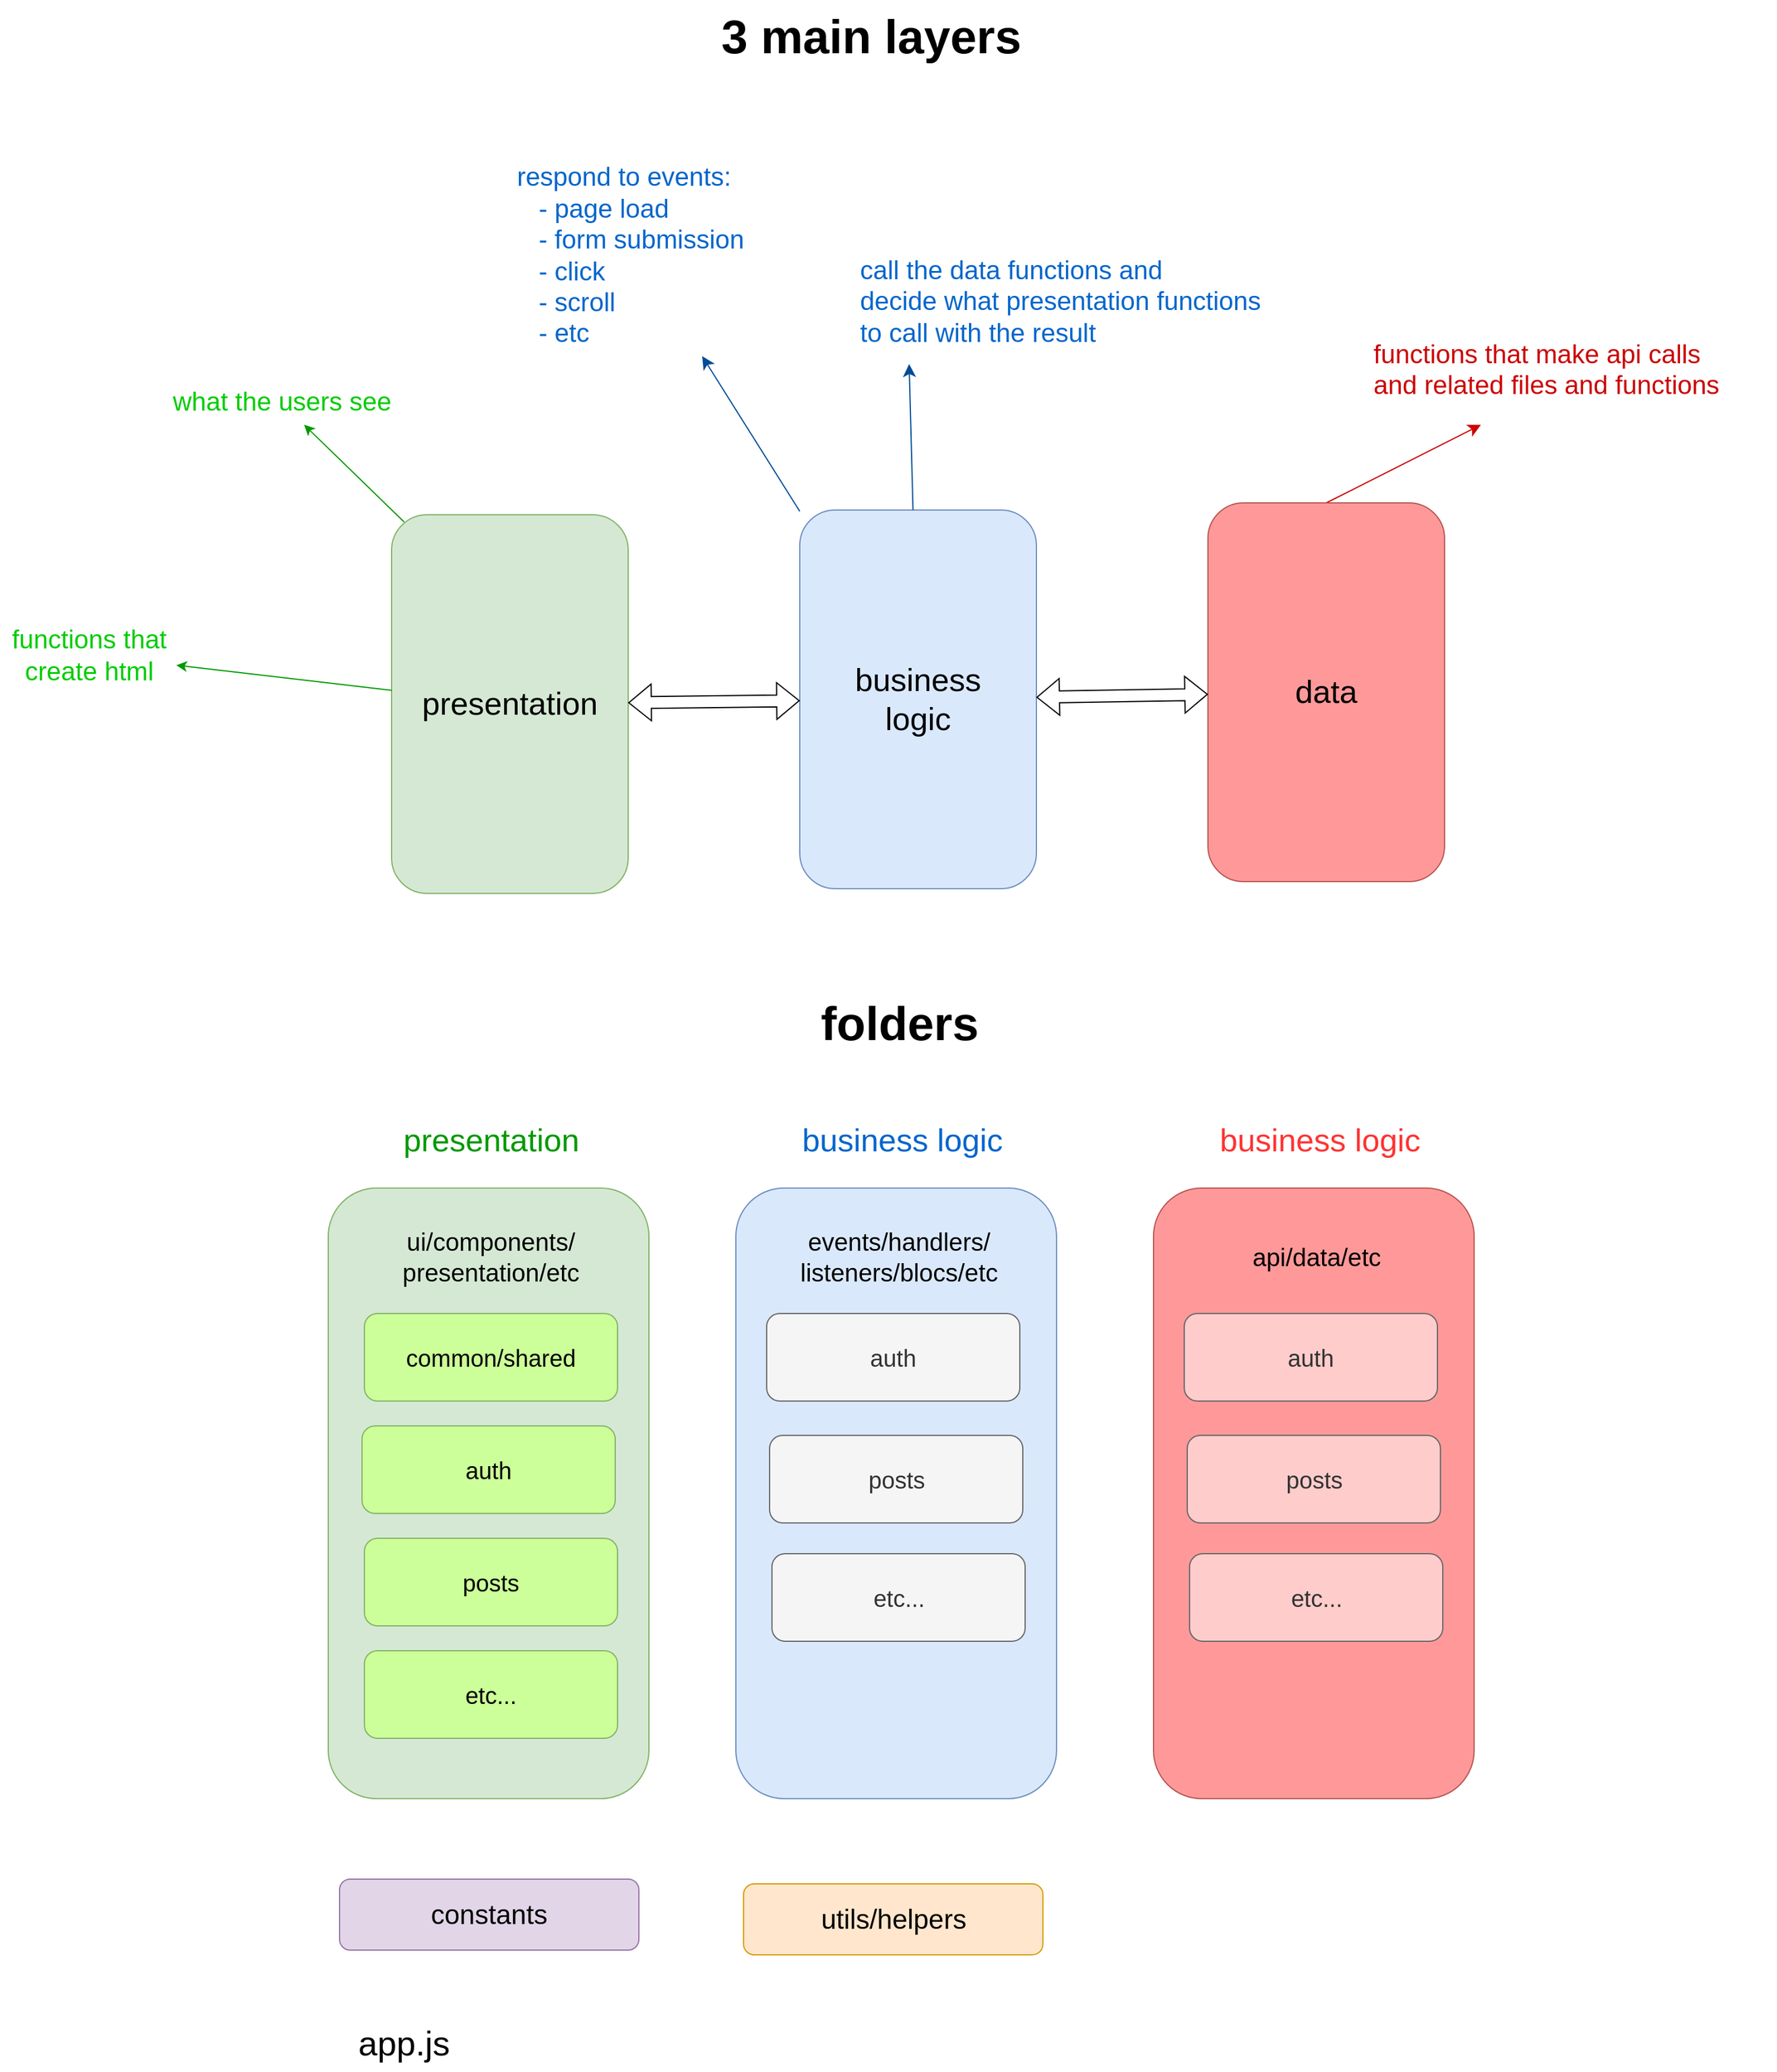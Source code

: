 <mxfile version="24.7.7">
  <diagram name="Page-1" id="APi0eyqCFSiw2neJdwSN">
    <mxGraphModel dx="2483" dy="1785" grid="0" gridSize="10" guides="1" tooltips="1" connect="1" arrows="1" fold="1" page="0" pageScale="1" pageWidth="850" pageHeight="1100" math="0" shadow="0">
      <root>
        <mxCell id="0" />
        <mxCell id="1" parent="0" />
        <mxCell id="-lqat4f-Bp46le0wW3MD-1" value="&lt;font style=&quot;font-size: 27px;&quot;&gt;presentation&lt;/font&gt;" style="rounded=1;whiteSpace=wrap;html=1;fillColor=#d5e8d4;strokeColor=#82b366;" parent="1" vertex="1">
          <mxGeometry x="-3" y="208" width="200" height="320" as="geometry" />
        </mxCell>
        <mxCell id="-lqat4f-Bp46le0wW3MD-20" style="edgeStyle=none;curved=1;rounded=0;orthogonalLoop=1;jettySize=auto;html=1;fontSize=12;startSize=8;endSize=8;fontColor=#0066CC;strokeColor=#004C99;" parent="1" source="-lqat4f-Bp46le0wW3MD-4" target="-lqat4f-Bp46le0wW3MD-18" edge="1">
          <mxGeometry relative="1" as="geometry" />
        </mxCell>
        <mxCell id="-lqat4f-Bp46le0wW3MD-4" value="&lt;font style=&quot;font-size: 27px;&quot;&gt;business&lt;/font&gt;&lt;div&gt;&lt;font style=&quot;font-size: 27px;&quot;&gt;logic&lt;/font&gt;&lt;/div&gt;" style="rounded=1;whiteSpace=wrap;html=1;fillColor=#dae8fc;strokeColor=#6c8ebf;" parent="1" vertex="1">
          <mxGeometry x="342" y="204" width="200" height="320" as="geometry" />
        </mxCell>
        <mxCell id="9-tdlVHreO2NU_-d1-oR-5" style="edgeStyle=none;curved=1;rounded=0;orthogonalLoop=1;jettySize=auto;html=1;exitX=0.5;exitY=0;exitDx=0;exitDy=0;fontSize=12;startSize=8;endSize=8;strokeColor=#CC0000;" edge="1" parent="1" source="-lqat4f-Bp46le0wW3MD-5" target="9-tdlVHreO2NU_-d1-oR-4">
          <mxGeometry relative="1" as="geometry" />
        </mxCell>
        <mxCell id="-lqat4f-Bp46le0wW3MD-5" value="&lt;font style=&quot;font-size: 27px;&quot;&gt;data&lt;/font&gt;" style="rounded=1;whiteSpace=wrap;html=1;fillColor=#FF9999;strokeColor=#b85450;" parent="1" vertex="1">
          <mxGeometry x="687" y="198" width="200" height="320" as="geometry" />
        </mxCell>
        <mxCell id="-lqat4f-Bp46le0wW3MD-6" value="" style="shape=flexArrow;endArrow=classic;startArrow=classic;html=1;rounded=0;" parent="1" source="-lqat4f-Bp46le0wW3MD-1" target="-lqat4f-Bp46le0wW3MD-4" edge="1">
          <mxGeometry width="100" height="100" relative="1" as="geometry">
            <mxPoint x="373" y="547" as="sourcePoint" />
            <mxPoint x="473" y="447" as="targetPoint" />
          </mxGeometry>
        </mxCell>
        <mxCell id="-lqat4f-Bp46le0wW3MD-8" value="" style="shape=flexArrow;endArrow=classic;startArrow=classic;html=1;rounded=0;" parent="1" source="-lqat4f-Bp46le0wW3MD-4" target="-lqat4f-Bp46le0wW3MD-5" edge="1">
          <mxGeometry width="100" height="100" relative="1" as="geometry">
            <mxPoint x="373" y="547" as="sourcePoint" />
            <mxPoint x="473" y="447" as="targetPoint" />
          </mxGeometry>
        </mxCell>
        <mxCell id="-lqat4f-Bp46le0wW3MD-10" value="&lt;font style=&quot;font-size: 22px;&quot;&gt;what the users see&lt;/font&gt;" style="text;html=1;align=center;verticalAlign=middle;resizable=0;points=[];autosize=1;strokeColor=none;fillColor=none;fontColor=#00CC00;" parent="1" vertex="1">
          <mxGeometry x="-198" y="94" width="203" height="38" as="geometry" />
        </mxCell>
        <mxCell id="-lqat4f-Bp46le0wW3MD-12" value="" style="endArrow=classic;html=1;rounded=0;exitX=0.053;exitY=0.019;exitDx=0;exitDy=0;exitPerimeter=0;fontColor=#009900;labelBackgroundColor=#009900;strokeColor=#009900;" parent="1" source="-lqat4f-Bp46le0wW3MD-1" target="-lqat4f-Bp46le0wW3MD-10" edge="1">
          <mxGeometry width="50" height="50" relative="1" as="geometry">
            <mxPoint x="-45" y="242" as="sourcePoint" />
            <mxPoint x="5" y="192" as="targetPoint" />
          </mxGeometry>
        </mxCell>
        <mxCell id="-lqat4f-Bp46le0wW3MD-13" value="&lt;font style=&quot;font-size: 22px;&quot;&gt;functions that&lt;/font&gt;&lt;div&gt;&lt;font style=&quot;font-size: 22px;&quot;&gt;create html&lt;/font&gt;&lt;/div&gt;" style="text;html=1;align=center;verticalAlign=middle;resizable=0;points=[];autosize=1;strokeColor=none;fillColor=none;fontColor=#00CC00;" parent="1" vertex="1">
          <mxGeometry x="-334" y="294" width="149" height="65" as="geometry" />
        </mxCell>
        <mxCell id="-lqat4f-Bp46le0wW3MD-15" value="" style="endArrow=classic;html=1;rounded=0;fontColor=#009900;labelBackgroundColor=#009900;strokeColor=#009900;" parent="1" source="-lqat4f-Bp46le0wW3MD-1" target="-lqat4f-Bp46le0wW3MD-13" edge="1">
          <mxGeometry width="50" height="50" relative="1" as="geometry">
            <mxPoint x="-12" y="361" as="sourcePoint" />
            <mxPoint x="-97" y="279" as="targetPoint" />
          </mxGeometry>
        </mxCell>
        <mxCell id="-lqat4f-Bp46le0wW3MD-18" value="&lt;font color=&quot;#0066cc&quot; style=&quot;font-size: 22px;&quot;&gt;respond to events:&lt;/font&gt;&lt;div style=&quot;font-size: 22px;&quot;&gt;&lt;font color=&quot;#0066cc&quot; style=&quot;font-size: 22px;&quot;&gt;&amp;nbsp; &amp;nbsp;- page load&lt;/font&gt;&lt;/div&gt;&lt;div style=&quot;font-size: 22px;&quot;&gt;&lt;font color=&quot;#0066cc&quot; style=&quot;font-size: 22px;&quot;&gt;&amp;nbsp; &amp;nbsp;- form submission&lt;/font&gt;&lt;/div&gt;&lt;div style=&quot;font-size: 22px;&quot;&gt;&lt;font color=&quot;#0066cc&quot; style=&quot;font-size: 22px;&quot;&gt;&amp;nbsp; &amp;nbsp;- click&lt;/font&gt;&lt;/div&gt;&lt;div style=&quot;font-size: 22px;&quot;&gt;&lt;font color=&quot;#0066cc&quot; style=&quot;font-size: 22px;&quot;&gt;&amp;nbsp; &amp;nbsp;- scroll&lt;/font&gt;&lt;/div&gt;&lt;div style=&quot;font-size: 22px;&quot;&gt;&lt;font color=&quot;#0066cc&quot; style=&quot;font-size: 22px;&quot;&gt;&amp;nbsp; &amp;nbsp;- etc&lt;/font&gt;&lt;/div&gt;" style="text;html=1;align=left;verticalAlign=middle;resizable=0;points=[];autosize=1;strokeColor=none;fillColor=none;fontSize=16;" parent="1" vertex="1">
          <mxGeometry x="101" y="-96" width="210" height="170" as="geometry" />
        </mxCell>
        <mxCell id="-lqat4f-Bp46le0wW3MD-21" value="&lt;font style=&quot;font-size: 40px;&quot;&gt;&lt;b&gt;3 main layers&lt;/b&gt;&lt;/font&gt;" style="text;html=1;align=center;verticalAlign=middle;resizable=0;points=[];autosize=1;strokeColor=none;fillColor=none;fontSize=16;" parent="1" vertex="1">
          <mxGeometry x="266" y="-227" width="272" height="60" as="geometry" />
        </mxCell>
        <mxCell id="9-tdlVHreO2NU_-d1-oR-2" value="&lt;font color=&quot;#0066cc&quot;&gt;&lt;span style=&quot;font-size: 22px; text-wrap: nowrap;&quot;&gt;call the data functions and&amp;nbsp;&lt;/span&gt;&lt;/font&gt;&lt;div&gt;&lt;font color=&quot;#0066cc&quot;&gt;&lt;span style=&quot;font-size: 22px; text-wrap: nowrap;&quot;&gt;decide what presentation functions&lt;/span&gt;&lt;/font&gt;&lt;/div&gt;&lt;div&gt;&lt;font color=&quot;#0066cc&quot;&gt;&lt;span style=&quot;font-size: 22px; text-wrap: nowrap;&quot;&gt;to call with the result&lt;/span&gt;&lt;/font&gt;&lt;/div&gt;" style="text;whiteSpace=wrap;html=1;" vertex="1" parent="1">
          <mxGeometry x="391" y="-18" width="342" height="95" as="geometry" />
        </mxCell>
        <mxCell id="9-tdlVHreO2NU_-d1-oR-3" style="edgeStyle=none;curved=1;rounded=0;orthogonalLoop=1;jettySize=auto;html=1;entryX=0.127;entryY=1.038;entryDx=0;entryDy=0;entryPerimeter=0;fontSize=12;startSize=8;endSize=8;strokeColor=#004C99;" edge="1" parent="1" source="-lqat4f-Bp46le0wW3MD-4" target="9-tdlVHreO2NU_-d1-oR-2">
          <mxGeometry relative="1" as="geometry" />
        </mxCell>
        <mxCell id="9-tdlVHreO2NU_-d1-oR-4" value="&lt;font color=&quot;#cc0000&quot;&gt;&lt;span style=&quot;font-size: 22px; text-wrap: nowrap;&quot;&gt;functions that make api calls&lt;br&gt;and related files and functions&lt;/span&gt;&lt;/font&gt;" style="text;whiteSpace=wrap;html=1;" vertex="1" parent="1">
          <mxGeometry x="825" y="53" width="342" height="79" as="geometry" />
        </mxCell>
        <mxCell id="9-tdlVHreO2NU_-d1-oR-6" value="&lt;font style=&quot;font-size: 40px;&quot;&gt;&lt;b&gt;folders&lt;/b&gt;&lt;/font&gt;" style="text;html=1;align=center;verticalAlign=middle;resizable=0;points=[];autosize=1;strokeColor=none;fillColor=none;fontSize=16;" vertex="1" parent="1">
          <mxGeometry x="350" y="607" width="151" height="60" as="geometry" />
        </mxCell>
        <mxCell id="9-tdlVHreO2NU_-d1-oR-7" value="" style="rounded=1;whiteSpace=wrap;html=1;fillColor=#d5e8d4;strokeColor=#82b366;" vertex="1" parent="1">
          <mxGeometry x="-56.5" y="777" width="271" height="516" as="geometry" />
        </mxCell>
        <mxCell id="9-tdlVHreO2NU_-d1-oR-8" value="&lt;span style=&quot;font-family: Helvetica; font-size: 27px; font-style: normal; font-variant-ligatures: normal; font-variant-caps: normal; font-weight: 400; letter-spacing: normal; orphans: 2; text-align: center; text-indent: 0px; text-transform: none; widows: 2; word-spacing: 0px; -webkit-text-stroke-width: 0px; white-space: normal; background-color: rgb(255, 255, 255); text-decoration-thickness: initial; text-decoration-style: initial; text-decoration-color: initial; float: none; display: inline !important;&quot;&gt;&lt;font color=&quot;#009900&quot;&gt;presentation&lt;/font&gt;&lt;/span&gt;" style="text;whiteSpace=wrap;html=1;" vertex="1" parent="1">
          <mxGeometry x="5.0" y="714.0" width="177" height="54" as="geometry" />
        </mxCell>
        <mxCell id="9-tdlVHreO2NU_-d1-oR-9" value="&lt;font style=&quot;font-size: 21px;&quot;&gt;ui/components/&lt;/font&gt;&lt;div style=&quot;font-size: 21px;&quot;&gt;&lt;font style=&quot;font-size: 21px;&quot;&gt;presentation/etc&lt;/font&gt;&lt;/div&gt;" style="text;strokeColor=none;fillColor=none;html=1;align=center;verticalAlign=middle;whiteSpace=wrap;rounded=0;fontSize=16;" vertex="1" parent="1">
          <mxGeometry x="17" y="820" width="128" height="30" as="geometry" />
        </mxCell>
        <mxCell id="9-tdlVHreO2NU_-d1-oR-11" value="&lt;font style=&quot;font-size: 20px;&quot;&gt;common/shared&lt;/font&gt;" style="rounded=1;whiteSpace=wrap;html=1;fillColor=#CCFF99;strokeColor=#82b366;" vertex="1" parent="1">
          <mxGeometry x="-26" y="883" width="214" height="74" as="geometry" />
        </mxCell>
        <mxCell id="9-tdlVHreO2NU_-d1-oR-12" value="&lt;font style=&quot;font-size: 20px;&quot;&gt;auth&lt;/font&gt;" style="rounded=1;whiteSpace=wrap;html=1;fillColor=#CCFF99;strokeColor=#82b366;" vertex="1" parent="1">
          <mxGeometry x="-28" y="978" width="214" height="74" as="geometry" />
        </mxCell>
        <mxCell id="9-tdlVHreO2NU_-d1-oR-13" value="&lt;font style=&quot;font-size: 20px;&quot;&gt;posts&lt;/font&gt;" style="rounded=1;whiteSpace=wrap;html=1;fillColor=#CCFF99;strokeColor=#82b366;" vertex="1" parent="1">
          <mxGeometry x="-26" y="1073" width="214" height="74" as="geometry" />
        </mxCell>
        <mxCell id="9-tdlVHreO2NU_-d1-oR-14" value="&lt;font style=&quot;font-size: 20px;&quot;&gt;etc...&lt;/font&gt;" style="rounded=1;whiteSpace=wrap;html=1;fillColor=#CCFF99;strokeColor=#82b366;" vertex="1" parent="1">
          <mxGeometry x="-26" y="1168" width="214" height="74" as="geometry" />
        </mxCell>
        <mxCell id="9-tdlVHreO2NU_-d1-oR-15" value="" style="rounded=1;whiteSpace=wrap;html=1;fillColor=#dae8fc;strokeColor=#6c8ebf;" vertex="1" parent="1">
          <mxGeometry x="288" y="777" width="271" height="516" as="geometry" />
        </mxCell>
        <mxCell id="9-tdlVHreO2NU_-d1-oR-16" value="&lt;span style=&quot;font-size: 21px;&quot;&gt;events/handlers/&lt;/span&gt;&lt;div&gt;&lt;span style=&quot;font-size: 21px;&quot;&gt;listeners/blocs/etc&lt;/span&gt;&lt;/div&gt;" style="text;strokeColor=none;fillColor=none;html=1;align=center;verticalAlign=middle;whiteSpace=wrap;rounded=0;fontSize=16;" vertex="1" parent="1">
          <mxGeometry x="361.5" y="820" width="128" height="30" as="geometry" />
        </mxCell>
        <mxCell id="9-tdlVHreO2NU_-d1-oR-18" value="&lt;font style=&quot;font-size: 20px;&quot;&gt;auth&lt;/font&gt;" style="rounded=1;whiteSpace=wrap;html=1;fillColor=#f5f5f5;strokeColor=#666666;fontColor=#333333;" vertex="1" parent="1">
          <mxGeometry x="314" y="883" width="214" height="74" as="geometry" />
        </mxCell>
        <mxCell id="9-tdlVHreO2NU_-d1-oR-19" value="&lt;font style=&quot;font-size: 20px;&quot;&gt;posts&lt;/font&gt;" style="rounded=1;whiteSpace=wrap;html=1;fillColor=#f5f5f5;strokeColor=#666666;fontColor=#333333;" vertex="1" parent="1">
          <mxGeometry x="316.5" y="986" width="214" height="74" as="geometry" />
        </mxCell>
        <mxCell id="9-tdlVHreO2NU_-d1-oR-20" value="&lt;font style=&quot;font-size: 20px;&quot;&gt;etc...&lt;/font&gt;" style="rounded=1;whiteSpace=wrap;html=1;fillColor=#f5f5f5;strokeColor=#666666;fontColor=#333333;" vertex="1" parent="1">
          <mxGeometry x="318.5" y="1086" width="214" height="74" as="geometry" />
        </mxCell>
        <mxCell id="9-tdlVHreO2NU_-d1-oR-21" value="&lt;span style=&quot;font-family: Helvetica; font-size: 27px; font-style: normal; font-variant-ligatures: normal; font-variant-caps: normal; font-weight: 400; letter-spacing: normal; orphans: 2; text-align: center; text-indent: 0px; text-transform: none; widows: 2; word-spacing: 0px; -webkit-text-stroke-width: 0px; white-space: normal; background-color: rgb(255, 255, 255); text-decoration-thickness: initial; text-decoration-style: initial; text-decoration-color: initial; float: none; display: inline !important;&quot;&gt;&lt;font color=&quot;#0066cc&quot;&gt;business logic&lt;/font&gt;&lt;/span&gt;" style="text;whiteSpace=wrap;html=1;" vertex="1" parent="1">
          <mxGeometry x="342.0" y="714.0" width="177" height="54" as="geometry" />
        </mxCell>
        <mxCell id="9-tdlVHreO2NU_-d1-oR-22" value="" style="rounded=1;whiteSpace=wrap;html=1;fillColor=#FF9999;strokeColor=#b85450;" vertex="1" parent="1">
          <mxGeometry x="641" y="777" width="271" height="516" as="geometry" />
        </mxCell>
        <mxCell id="9-tdlVHreO2NU_-d1-oR-23" value="&lt;span style=&quot;font-size: 21px;&quot;&gt;api/data/etc&lt;/span&gt;" style="text;strokeColor=none;fillColor=none;html=1;align=center;verticalAlign=middle;whiteSpace=wrap;rounded=0;fontSize=16;" vertex="1" parent="1">
          <mxGeometry x="714.5" y="820" width="128" height="30" as="geometry" />
        </mxCell>
        <mxCell id="9-tdlVHreO2NU_-d1-oR-24" value="&lt;font style=&quot;font-size: 20px;&quot;&gt;auth&lt;/font&gt;" style="rounded=1;whiteSpace=wrap;html=1;fillColor=#FFCCCC;strokeColor=#666666;fontColor=#333333;" vertex="1" parent="1">
          <mxGeometry x="667" y="883" width="214" height="74" as="geometry" />
        </mxCell>
        <mxCell id="9-tdlVHreO2NU_-d1-oR-25" value="&lt;font style=&quot;font-size: 20px;&quot;&gt;posts&lt;/font&gt;" style="rounded=1;whiteSpace=wrap;html=1;fillColor=#FFCCCC;strokeColor=#666666;fontColor=#333333;" vertex="1" parent="1">
          <mxGeometry x="669.5" y="986" width="214" height="74" as="geometry" />
        </mxCell>
        <mxCell id="9-tdlVHreO2NU_-d1-oR-26" value="&lt;font style=&quot;font-size: 20px;&quot;&gt;etc...&lt;/font&gt;" style="rounded=1;whiteSpace=wrap;html=1;fillColor=#FFCCCC;strokeColor=#666666;fontColor=#333333;" vertex="1" parent="1">
          <mxGeometry x="671.5" y="1086" width="214" height="74" as="geometry" />
        </mxCell>
        <mxCell id="9-tdlVHreO2NU_-d1-oR-27" value="&lt;span style=&quot;font-family: Helvetica; font-size: 27px; font-style: normal; font-variant-ligatures: normal; font-variant-caps: normal; font-weight: 400; letter-spacing: normal; orphans: 2; text-align: center; text-indent: 0px; text-transform: none; widows: 2; word-spacing: 0px; -webkit-text-stroke-width: 0px; white-space: normal; background-color: rgb(255, 255, 255); text-decoration-thickness: initial; text-decoration-style: initial; text-decoration-color: initial; float: none; display: inline !important;&quot;&gt;&lt;font color=&quot;#ff3333&quot;&gt;business logic&lt;/font&gt;&lt;/span&gt;" style="text;whiteSpace=wrap;html=1;" vertex="1" parent="1">
          <mxGeometry x="695.0" y="714.0" width="177" height="54" as="geometry" />
        </mxCell>
        <mxCell id="9-tdlVHreO2NU_-d1-oR-28" value="&lt;font style=&quot;font-size: 23px;&quot;&gt;constants&lt;/font&gt;" style="rounded=1;whiteSpace=wrap;html=1;fillColor=#e1d5e7;strokeColor=#9673a6;" vertex="1" parent="1">
          <mxGeometry x="-47" y="1361" width="253" height="60" as="geometry" />
        </mxCell>
        <mxCell id="9-tdlVHreO2NU_-d1-oR-29" value="&lt;font style=&quot;font-size: 23px;&quot;&gt;utils/helpers&lt;/font&gt;" style="rounded=1;whiteSpace=wrap;html=1;fillColor=#ffe6cc;strokeColor=#d79b00;" vertex="1" parent="1">
          <mxGeometry x="294.5" y="1365" width="253" height="60" as="geometry" />
        </mxCell>
        <mxCell id="9-tdlVHreO2NU_-d1-oR-30" value="&lt;font style=&quot;font-size: 29px;&quot;&gt;app.js&lt;/font&gt;" style="text;html=1;align=center;verticalAlign=middle;resizable=0;points=[];autosize=1;strokeColor=none;fillColor=none;fontSize=16;" vertex="1" parent="1">
          <mxGeometry x="-41" y="1476" width="95" height="47" as="geometry" />
        </mxCell>
      </root>
    </mxGraphModel>
  </diagram>
</mxfile>
